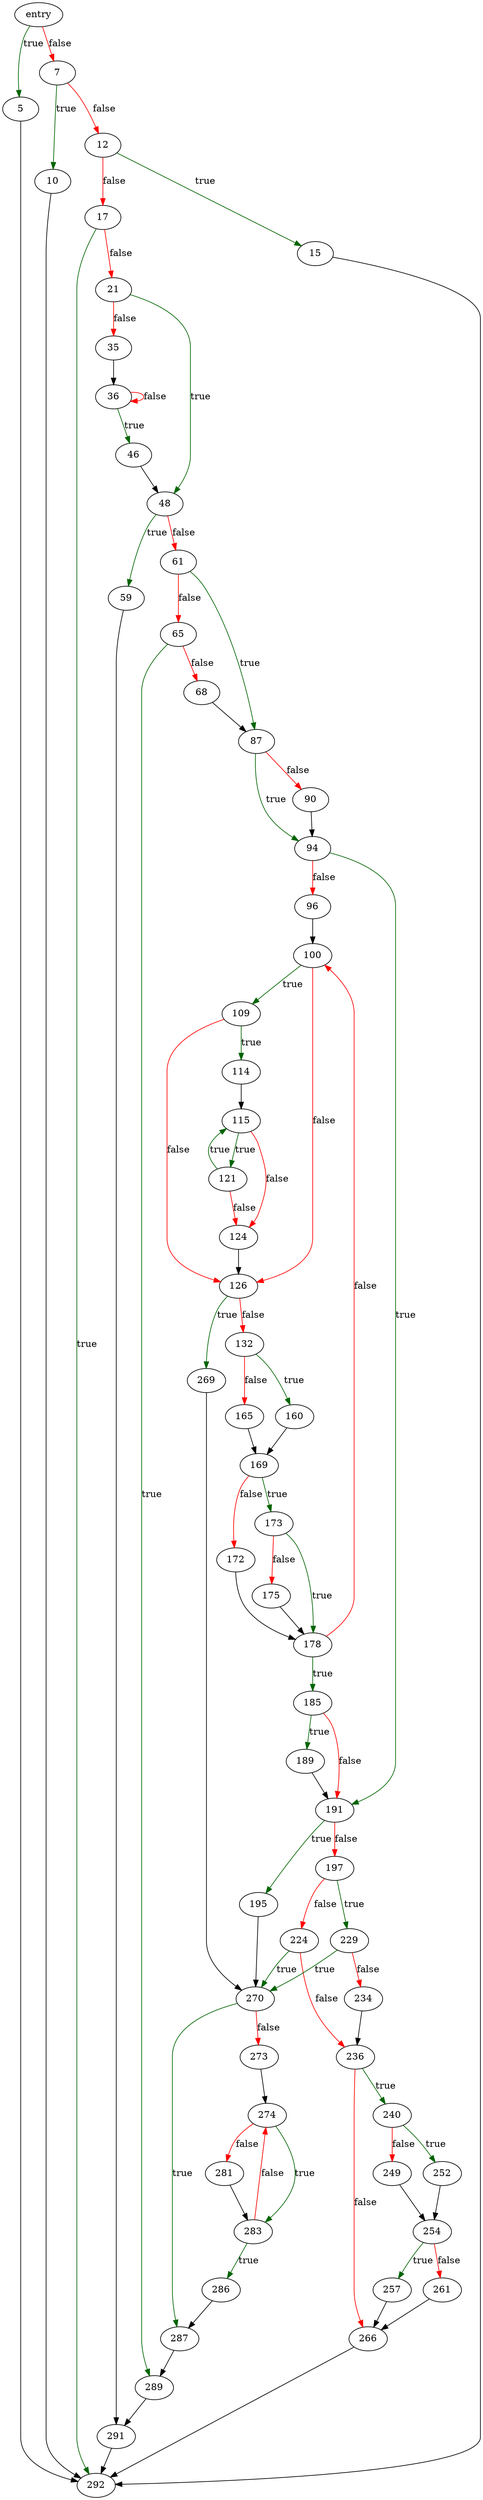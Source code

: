 digraph "fts_open" {
	// Node definitions.
	3 [label=entry];
	5;
	7;
	10;
	12;
	15;
	17;
	21;
	35;
	36;
	46;
	48;
	59;
	61;
	65;
	68;
	87;
	90;
	94;
	96;
	100;
	109;
	114;
	115;
	121;
	124;
	126;
	132;
	160;
	165;
	169;
	172;
	173;
	175;
	178;
	185;
	189;
	191;
	195;
	197;
	224;
	229;
	234;
	236;
	240;
	249;
	252;
	254;
	257;
	261;
	266;
	269;
	270;
	273;
	274;
	281;
	283;
	286;
	287;
	289;
	291;
	292;

	// Edge definitions.
	3 -> 5 [
		color=darkgreen
		label=true
	];
	3 -> 7 [
		color=red
		label=false
	];
	5 -> 292;
	7 -> 10 [
		color=darkgreen
		label=true
	];
	7 -> 12 [
		color=red
		label=false
	];
	10 -> 292;
	12 -> 15 [
		color=darkgreen
		label=true
	];
	12 -> 17 [
		color=red
		label=false
	];
	15 -> 292;
	17 -> 21 [
		color=red
		label=false
	];
	17 -> 292 [
		color=darkgreen
		label=true
	];
	21 -> 35 [
		color=red
		label=false
	];
	21 -> 48 [
		color=darkgreen
		label=true
	];
	35 -> 36;
	36 -> 36 [
		color=red
		label=false
	];
	36 -> 46 [
		color=darkgreen
		label=true
	];
	46 -> 48;
	48 -> 59 [
		color=darkgreen
		label=true
	];
	48 -> 61 [
		color=red
		label=false
	];
	59 -> 291;
	61 -> 65 [
		color=red
		label=false
	];
	61 -> 87 [
		color=darkgreen
		label=true
	];
	65 -> 68 [
		color=red
		label=false
	];
	65 -> 289 [
		color=darkgreen
		label=true
	];
	68 -> 87;
	87 -> 90 [
		color=red
		label=false
	];
	87 -> 94 [
		color=darkgreen
		label=true
	];
	90 -> 94;
	94 -> 96 [
		color=red
		label=false
	];
	94 -> 191 [
		color=darkgreen
		label=true
	];
	96 -> 100;
	100 -> 109 [
		color=darkgreen
		label=true
	];
	100 -> 126 [
		color=red
		label=false
	];
	109 -> 114 [
		color=darkgreen
		label=true
	];
	109 -> 126 [
		color=red
		label=false
	];
	114 -> 115;
	115 -> 121 [
		color=darkgreen
		label=true
	];
	115 -> 124 [
		color=red
		label=false
	];
	121 -> 115 [
		color=darkgreen
		label=true
	];
	121 -> 124 [
		color=red
		label=false
	];
	124 -> 126;
	126 -> 132 [
		color=red
		label=false
	];
	126 -> 269 [
		color=darkgreen
		label=true
	];
	132 -> 160 [
		color=darkgreen
		label=true
	];
	132 -> 165 [
		color=red
		label=false
	];
	160 -> 169;
	165 -> 169;
	169 -> 172 [
		color=red
		label=false
	];
	169 -> 173 [
		color=darkgreen
		label=true
	];
	172 -> 178;
	173 -> 175 [
		color=red
		label=false
	];
	173 -> 178 [
		color=darkgreen
		label=true
	];
	175 -> 178;
	178 -> 100 [
		color=red
		label=false
	];
	178 -> 185 [
		color=darkgreen
		label=true
	];
	185 -> 189 [
		color=darkgreen
		label=true
	];
	185 -> 191 [
		color=red
		label=false
	];
	189 -> 191;
	191 -> 195 [
		color=darkgreen
		label=true
	];
	191 -> 197 [
		color=red
		label=false
	];
	195 -> 270;
	197 -> 224 [
		color=red
		label=false
	];
	197 -> 229 [
		color=darkgreen
		label=true
	];
	224 -> 236 [
		color=red
		label=false
	];
	224 -> 270 [
		color=darkgreen
		label=true
	];
	229 -> 234 [
		color=red
		label=false
	];
	229 -> 270 [
		color=darkgreen
		label=true
	];
	234 -> 236;
	236 -> 240 [
		color=darkgreen
		label=true
	];
	236 -> 266 [
		color=red
		label=false
	];
	240 -> 249 [
		color=red
		label=false
	];
	240 -> 252 [
		color=darkgreen
		label=true
	];
	249 -> 254;
	252 -> 254;
	254 -> 257 [
		color=darkgreen
		label=true
	];
	254 -> 261 [
		color=red
		label=false
	];
	257 -> 266;
	261 -> 266;
	266 -> 292;
	269 -> 270;
	270 -> 273 [
		color=red
		label=false
	];
	270 -> 287 [
		color=darkgreen
		label=true
	];
	273 -> 274;
	274 -> 281 [
		color=red
		label=false
	];
	274 -> 283 [
		color=darkgreen
		label=true
	];
	281 -> 283;
	283 -> 274 [
		color=red
		label=false
	];
	283 -> 286 [
		color=darkgreen
		label=true
	];
	286 -> 287;
	287 -> 289;
	289 -> 291;
	291 -> 292;
}